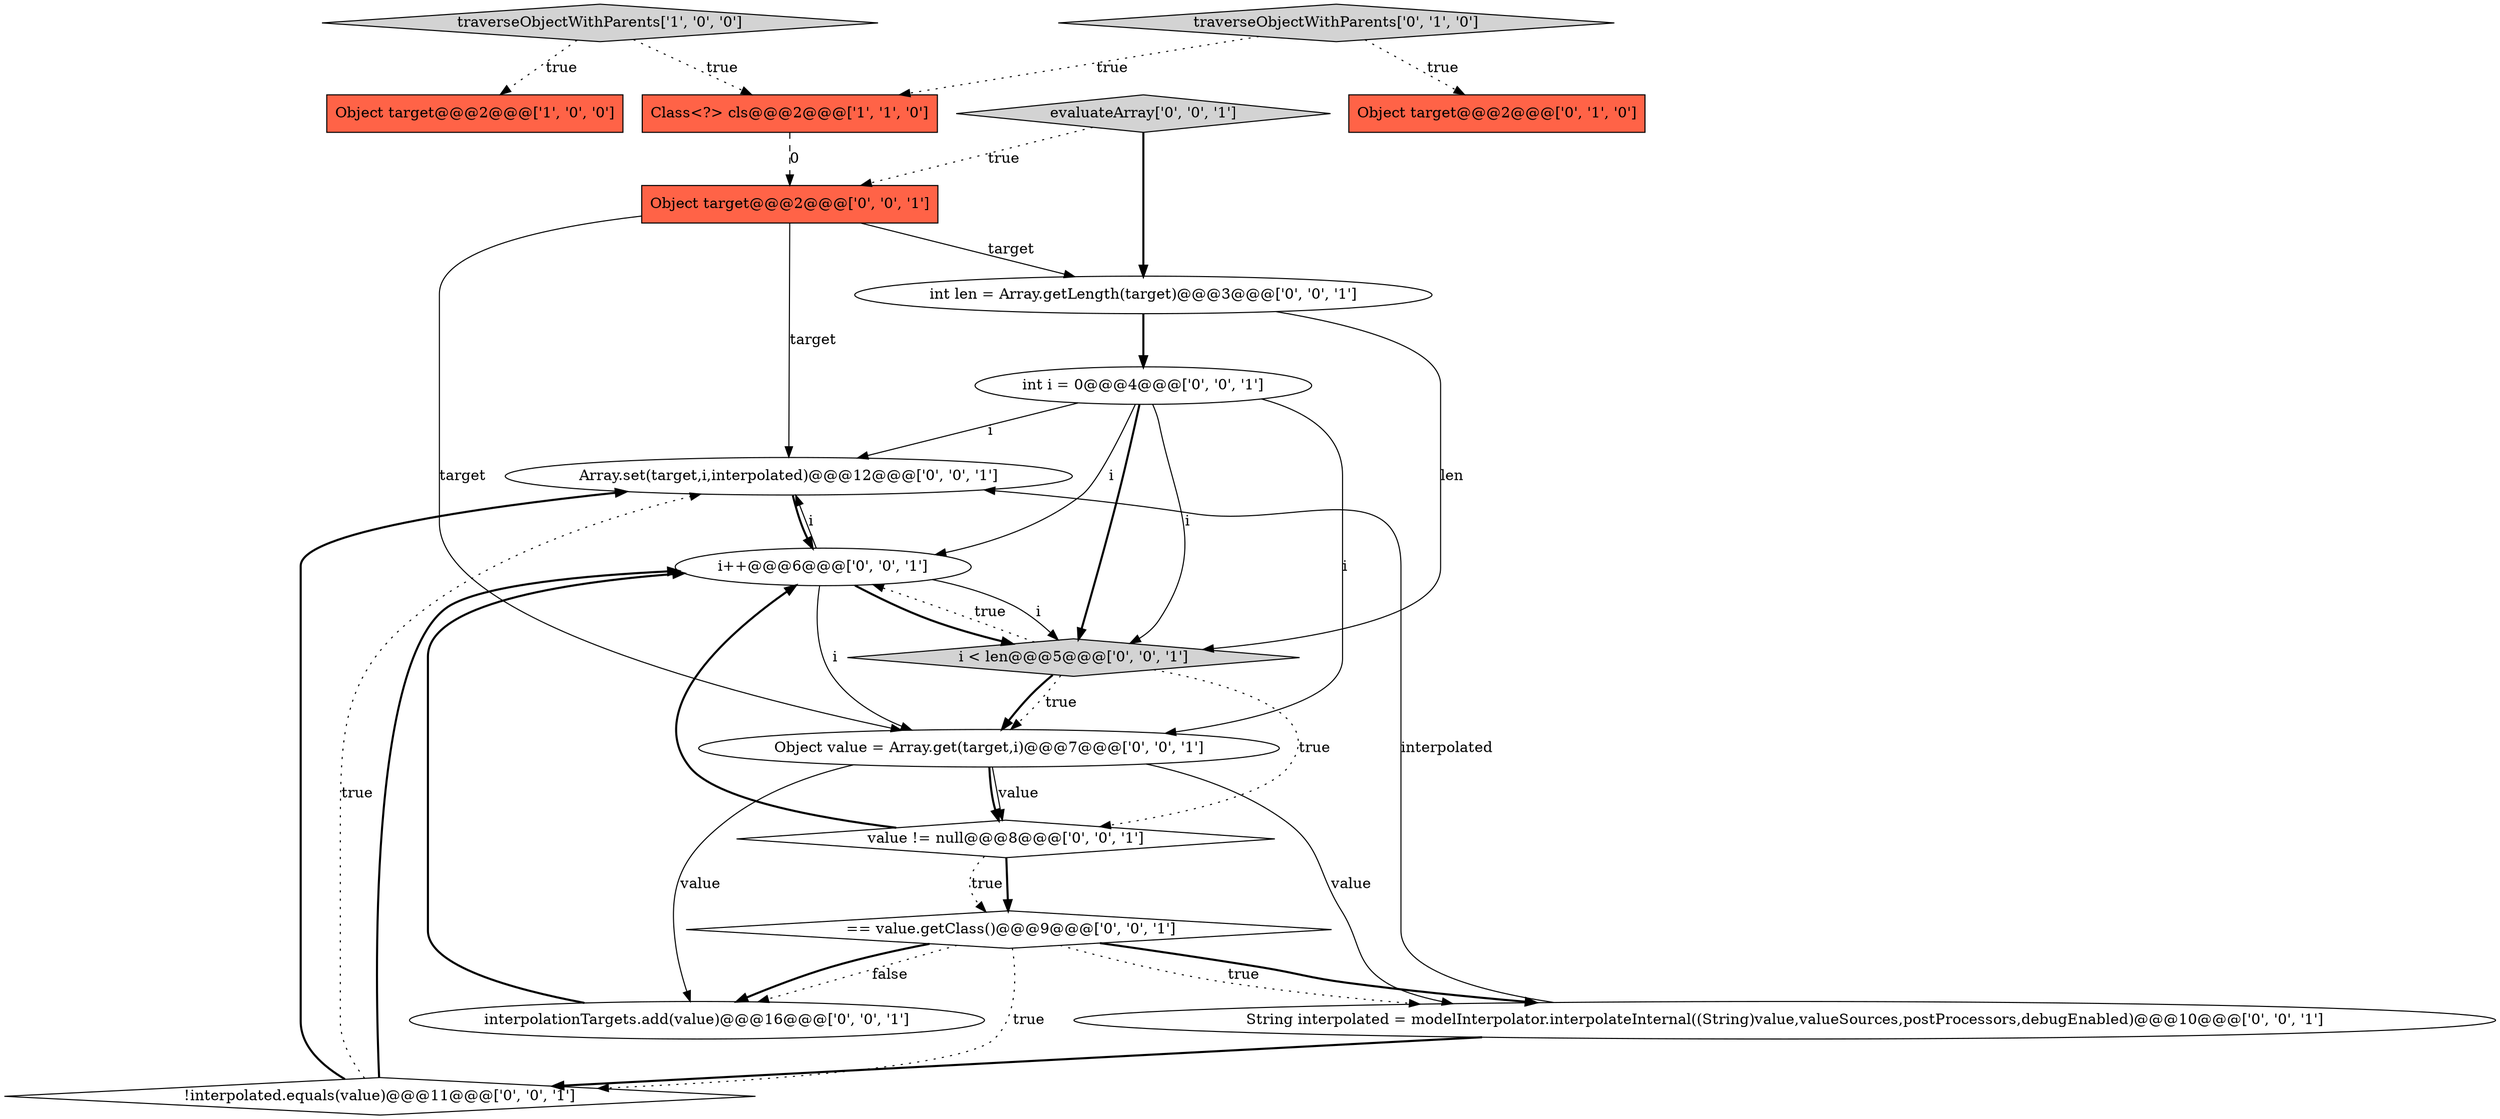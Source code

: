 digraph {
0 [style = filled, label = "Object target@@@2@@@['1', '0', '0']", fillcolor = tomato, shape = box image = "AAA0AAABBB1BBB"];
3 [style = filled, label = "Object target@@@2@@@['0', '1', '0']", fillcolor = tomato, shape = box image = "AAA0AAABBB2BBB"];
14 [style = filled, label = "value != null@@@8@@@['0', '0', '1']", fillcolor = white, shape = diamond image = "AAA0AAABBB3BBB"];
16 [style = filled, label = "String interpolated = modelInterpolator.interpolateInternal((String)value,valueSources,postProcessors,debugEnabled)@@@10@@@['0', '0', '1']", fillcolor = white, shape = ellipse image = "AAA0AAABBB3BBB"];
11 [style = filled, label = "i < len@@@5@@@['0', '0', '1']", fillcolor = lightgray, shape = diamond image = "AAA0AAABBB3BBB"];
5 [style = filled, label = " == value.getClass()@@@9@@@['0', '0', '1']", fillcolor = white, shape = diamond image = "AAA0AAABBB3BBB"];
1 [style = filled, label = "traverseObjectWithParents['1', '0', '0']", fillcolor = lightgray, shape = diamond image = "AAA0AAABBB1BBB"];
2 [style = filled, label = "Class<?> cls@@@2@@@['1', '1', '0']", fillcolor = tomato, shape = box image = "AAA0AAABBB1BBB"];
15 [style = filled, label = "Array.set(target,i,interpolated)@@@12@@@['0', '0', '1']", fillcolor = white, shape = ellipse image = "AAA0AAABBB3BBB"];
8 [style = filled, label = "Object target@@@2@@@['0', '0', '1']", fillcolor = tomato, shape = box image = "AAA0AAABBB3BBB"];
17 [style = filled, label = "Object value = Array.get(target,i)@@@7@@@['0', '0', '1']", fillcolor = white, shape = ellipse image = "AAA0AAABBB3BBB"];
13 [style = filled, label = "!interpolated.equals(value)@@@11@@@['0', '0', '1']", fillcolor = white, shape = diamond image = "AAA0AAABBB3BBB"];
12 [style = filled, label = "int i = 0@@@4@@@['0', '0', '1']", fillcolor = white, shape = ellipse image = "AAA0AAABBB3BBB"];
7 [style = filled, label = "interpolationTargets.add(value)@@@16@@@['0', '0', '1']", fillcolor = white, shape = ellipse image = "AAA0AAABBB3BBB"];
4 [style = filled, label = "traverseObjectWithParents['0', '1', '0']", fillcolor = lightgray, shape = diamond image = "AAA0AAABBB2BBB"];
6 [style = filled, label = "evaluateArray['0', '0', '1']", fillcolor = lightgray, shape = diamond image = "AAA0AAABBB3BBB"];
9 [style = filled, label = "i++@@@6@@@['0', '0', '1']", fillcolor = white, shape = ellipse image = "AAA0AAABBB3BBB"];
10 [style = filled, label = "int len = Array.getLength(target)@@@3@@@['0', '0', '1']", fillcolor = white, shape = ellipse image = "AAA0AAABBB3BBB"];
14->5 [style = bold, label=""];
11->9 [style = dotted, label="true"];
12->11 [style = solid, label="i"];
13->15 [style = bold, label=""];
9->17 [style = solid, label="i"];
5->16 [style = dotted, label="true"];
12->15 [style = solid, label="i"];
9->11 [style = bold, label=""];
15->9 [style = bold, label=""];
4->3 [style = dotted, label="true"];
14->5 [style = dotted, label="true"];
1->0 [style = dotted, label="true"];
17->16 [style = solid, label="value"];
7->9 [style = bold, label=""];
9->15 [style = solid, label="i"];
9->11 [style = solid, label="i"];
16->15 [style = solid, label="interpolated"];
2->8 [style = dashed, label="0"];
5->13 [style = dotted, label="true"];
17->14 [style = bold, label=""];
14->9 [style = bold, label=""];
11->17 [style = bold, label=""];
16->13 [style = bold, label=""];
8->10 [style = solid, label="target"];
11->17 [style = dotted, label="true"];
10->11 [style = solid, label="len"];
17->7 [style = solid, label="value"];
17->14 [style = solid, label="value"];
10->12 [style = bold, label=""];
6->10 [style = bold, label=""];
5->7 [style = dotted, label="false"];
8->17 [style = solid, label="target"];
6->8 [style = dotted, label="true"];
12->17 [style = solid, label="i"];
11->14 [style = dotted, label="true"];
1->2 [style = dotted, label="true"];
13->15 [style = dotted, label="true"];
12->11 [style = bold, label=""];
13->9 [style = bold, label=""];
5->16 [style = bold, label=""];
5->7 [style = bold, label=""];
12->9 [style = solid, label="i"];
4->2 [style = dotted, label="true"];
8->15 [style = solid, label="target"];
}
